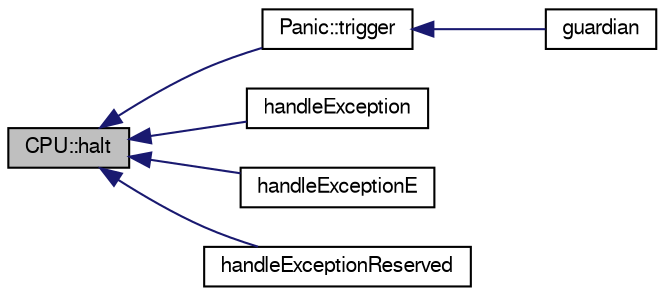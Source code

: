 digraph "CPU::halt"
{
  bgcolor="transparent";
  edge [fontname="FreeSans",fontsize="10",labelfontname="FreeSans",labelfontsize="10"];
  node [fontname="FreeSans",fontsize="10",shape=record];
  rankdir="LR";
  Node1 [label="CPU::halt",height=0.2,width=0.4,color="black", fillcolor="grey75", style="filled" fontcolor="black"];
  Node1 -> Node2 [dir="back",color="midnightblue",fontsize="10",style="solid",fontname="FreeSans"];
  Node2 [label="Panic::trigger",height=0.2,width=0.4,color="black",URL="$classPanic.html#a2b509a675cded39f5422ef625261c6ba",tooltip="handelt unbekannte oder nicht-registrierte Interrupts"];
  Node2 -> Node3 [dir="back",color="midnightblue",fontsize="10",style="solid",fontname="FreeSans"];
  Node3 [label="guardian",height=0.2,width=0.4,color="black",URL="$guardian_8cc.html#a9017cbb15c79b718e82c9ed18a58ed60",tooltip="Einsprungspunkt für Interrupts."];
  Node1 -> Node4 [dir="back",color="midnightblue",fontsize="10",style="solid",fontname="FreeSans"];
  Node4 [label="handleException",height=0.2,width=0.4,color="black",URL="$guardian_8cc.html#afe78f34c7c65df79376008e0d23c1afd",tooltip="This function is called if a normal exception is raised by the cpu."];
  Node1 -> Node5 [dir="back",color="midnightblue",fontsize="10",style="solid",fontname="FreeSans"];
  Node5 [label="handleExceptionE",height=0.2,width=0.4,color="black",URL="$guardian_8cc.html#a70466c5bd3ffac85265c22f65e9a4ef9",tooltip="This function is called if a normal exception with error code is raised by the cpu."];
  Node1 -> Node6 [dir="back",color="midnightblue",fontsize="10",style="solid",fontname="FreeSans"];
  Node6 [label="handleExceptionReserved",height=0.2,width=0.4,color="black",URL="$guardian_8cc.html#a390d383038610b600ab986ec9b54879a",tooltip="This function is called if a reserved exception is raised by the cpu."];
}
